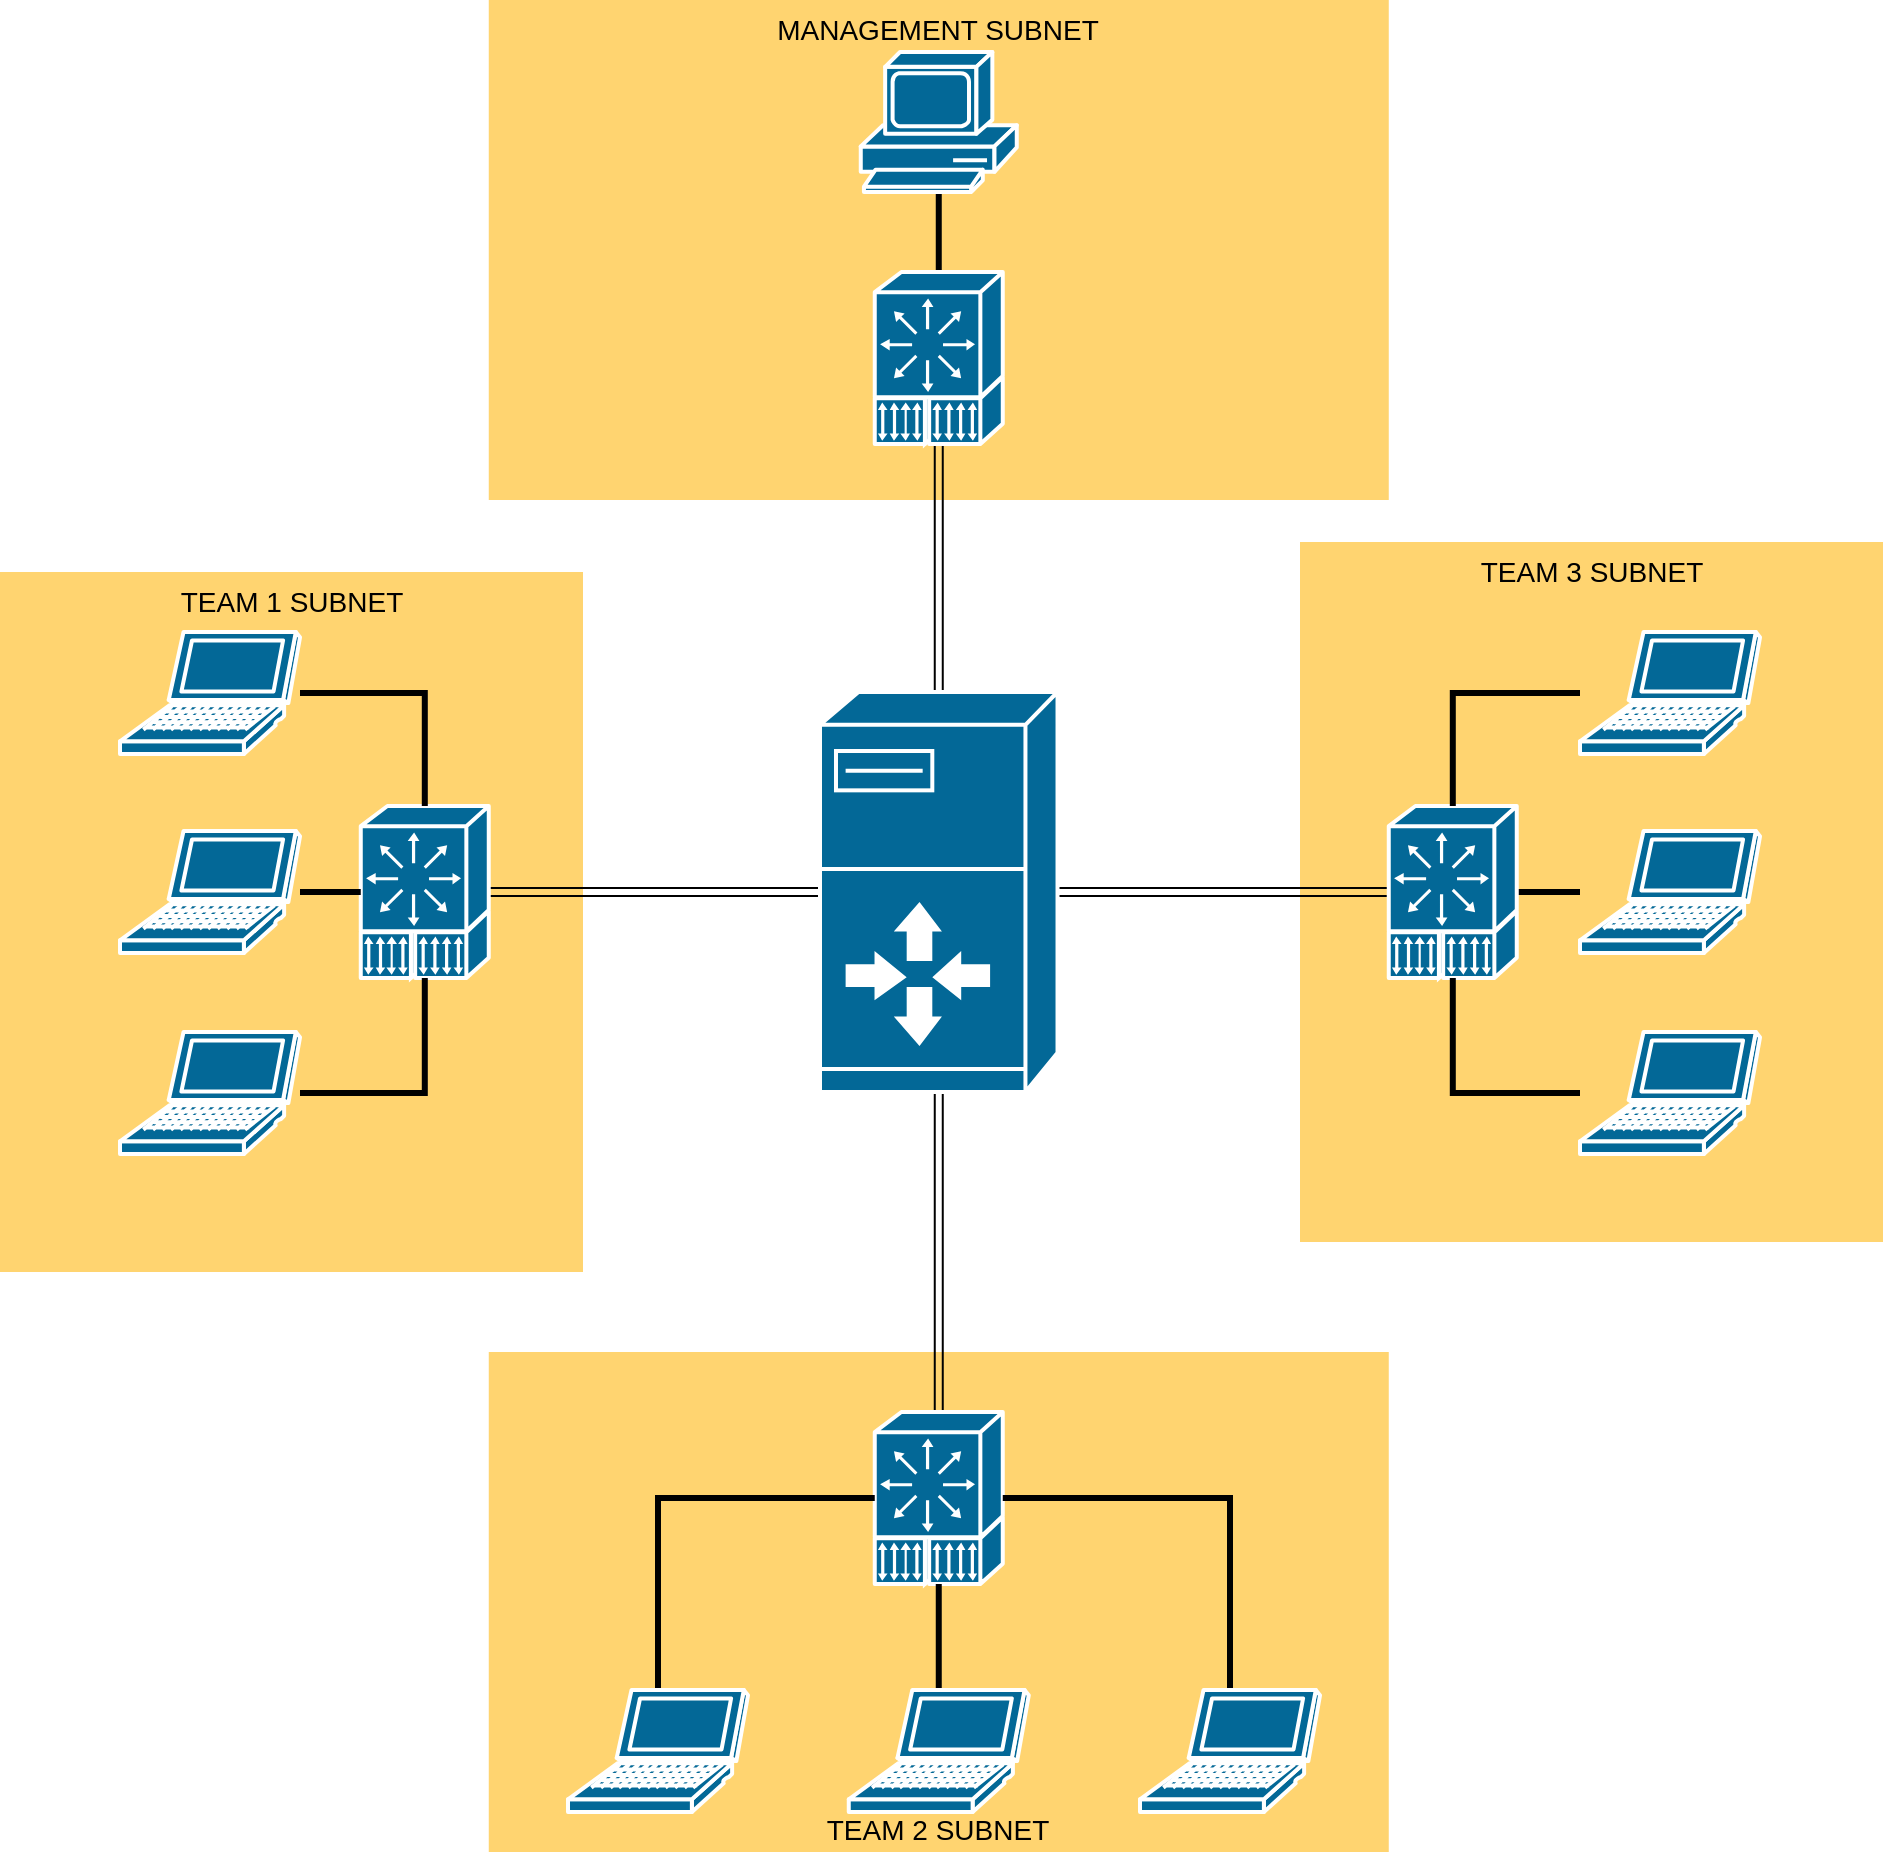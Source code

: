 <mxfile version="12.7.0" type="github"><diagram id="l5GeEBfZHHssQlTQPTFa" name="Page-1"><mxGraphModel dx="1944" dy="2143" grid="1" gridSize="10" guides="1" tooltips="1" connect="1" arrows="1" fold="1" page="1" pageScale="1" pageWidth="827" pageHeight="1169" math="0" shadow="0"><root><mxCell id="0"/><mxCell id="1" parent="0"/><mxCell id="af_4JqwX-g0Q7I4TWF5g-32" value="TEAM 2 SUBNET" style="whiteSpace=wrap;html=1;fillColor=#FFD470;gradientColor=none;fontSize=14;strokeColor=none;verticalAlign=bottom;flipV=0;flipH=0;align=center;labelPosition=center;verticalLabelPosition=middle;direction=south;aspect=fixed;" vertex="1" parent="1"><mxGeometry x="-225.62" y="230" width="450" height="250" as="geometry"/></mxCell><mxCell id="af_4JqwX-g0Q7I4TWF5g-33" value="TEAM 3 SUBNET" style="whiteSpace=wrap;html=1;fillColor=#FFD470;gradientColor=none;fontSize=14;strokeColor=none;verticalAlign=top;aspect=fixed;" vertex="1" parent="1"><mxGeometry x="180" y="-175" width="291.5" height="350" as="geometry"/></mxCell><mxCell id="af_4JqwX-g0Q7I4TWF5g-31" value="MANAGEMENT SUBNET" style="whiteSpace=wrap;html=1;fillColor=#FFD470;gradientColor=none;fontSize=14;strokeColor=none;verticalAlign=top;" vertex="1" parent="1"><mxGeometry x="-225.62" y="-446" width="450" height="250" as="geometry"/></mxCell><mxCell id="af_4JqwX-g0Q7I4TWF5g-30" value="TEAM 1 SUBNET" style="whiteSpace=wrap;html=1;fillColor=#FFD470;gradientColor=none;fontSize=14;strokeColor=none;verticalAlign=top;aspect=fixed;" vertex="1" parent="1"><mxGeometry x="-470" y="-160" width="291.5" height="350" as="geometry"/></mxCell><mxCell id="af_4JqwX-g0Q7I4TWF5g-16" value="" style="edgeStyle=orthogonalEdgeStyle;rounded=0;orthogonalLoop=1;jettySize=auto;html=1;shape=link;" edge="1" parent="1" source="af_4JqwX-g0Q7I4TWF5g-1" target="af_4JqwX-g0Q7I4TWF5g-14"><mxGeometry relative="1" as="geometry"/></mxCell><mxCell id="af_4JqwX-g0Q7I4TWF5g-17" value="" style="edgeStyle=orthogonalEdgeStyle;rounded=0;orthogonalLoop=1;jettySize=auto;html=1;shape=link;" edge="1" parent="1" source="af_4JqwX-g0Q7I4TWF5g-1" target="af_4JqwX-g0Q7I4TWF5g-13"><mxGeometry relative="1" as="geometry"/></mxCell><mxCell id="af_4JqwX-g0Q7I4TWF5g-18" value="" style="edgeStyle=orthogonalEdgeStyle;rounded=0;orthogonalLoop=1;jettySize=auto;html=1;shape=link;" edge="1" parent="1" source="af_4JqwX-g0Q7I4TWF5g-1" target="af_4JqwX-g0Q7I4TWF5g-12"><mxGeometry relative="1" as="geometry"/></mxCell><mxCell id="af_4JqwX-g0Q7I4TWF5g-19" value="" style="edgeStyle=orthogonalEdgeStyle;rounded=0;orthogonalLoop=1;jettySize=auto;html=1;shape=link;" edge="1" parent="1" source="af_4JqwX-g0Q7I4TWF5g-1" target="af_4JqwX-g0Q7I4TWF5g-11"><mxGeometry relative="1" as="geometry"/></mxCell><mxCell id="af_4JqwX-g0Q7I4TWF5g-1" value="" style="shape=mxgraph.cisco.servers.server_with_router;html=1;dashed=0;fillColor=#036897;strokeColor=#ffffff;strokeWidth=2;verticalLabelPosition=bottom;verticalAlign=top" vertex="1" parent="1"><mxGeometry x="-60" y="-100" width="118.76" height="200" as="geometry"/></mxCell><mxCell id="af_4JqwX-g0Q7I4TWF5g-91" value="" style="edgeStyle=orthogonalEdgeStyle;rounded=0;orthogonalLoop=1;jettySize=auto;html=1;endArrow=none;endFill=0;strokeWidth=3;" edge="1" parent="1" source="af_4JqwX-g0Q7I4TWF5g-11" target="af_4JqwX-g0Q7I4TWF5g-20"><mxGeometry relative="1" as="geometry"/></mxCell><mxCell id="af_4JqwX-g0Q7I4TWF5g-11" value="" style="shape=mxgraph.cisco.computers_and_peripherals.pc_adapter_card;html=1;dashed=0;fillColor=#036897;strokeColor=#ffffff;strokeWidth=2;verticalLabelPosition=bottom;verticalAlign=top" vertex="1" parent="1"><mxGeometry x="-32.62" y="-310" width="64" height="86" as="geometry"/></mxCell><mxCell id="af_4JqwX-g0Q7I4TWF5g-12" value="" style="shape=mxgraph.cisco.computers_and_peripherals.pc_adapter_card;html=1;dashed=0;fillColor=#036897;strokeColor=#ffffff;strokeWidth=2;verticalLabelPosition=bottom;verticalAlign=top" vertex="1" parent="1"><mxGeometry x="-289.62" y="-43" width="64" height="86" as="geometry"/></mxCell><mxCell id="af_4JqwX-g0Q7I4TWF5g-92" value="" style="edgeStyle=orthogonalEdgeStyle;rounded=0;orthogonalLoop=1;jettySize=auto;html=1;endArrow=none;endFill=0;strokeWidth=3;" edge="1" parent="1" source="af_4JqwX-g0Q7I4TWF5g-13" target="af_4JqwX-g0Q7I4TWF5g-44"><mxGeometry relative="1" as="geometry"/></mxCell><mxCell id="af_4JqwX-g0Q7I4TWF5g-13" value="" style="shape=mxgraph.cisco.computers_and_peripherals.pc_adapter_card;html=1;dashed=0;fillColor=#036897;strokeColor=#ffffff;strokeWidth=2;verticalLabelPosition=bottom;verticalAlign=top" vertex="1" parent="1"><mxGeometry x="224.38" y="-43" width="64" height="86" as="geometry"/></mxCell><mxCell id="af_4JqwX-g0Q7I4TWF5g-14" value="" style="shape=mxgraph.cisco.computers_and_peripherals.pc_adapter_card;html=1;dashed=0;fillColor=#036897;strokeColor=#ffffff;strokeWidth=2;verticalLabelPosition=bottom;verticalAlign=top" vertex="1" parent="1"><mxGeometry x="-32.62" y="260" width="64" height="86" as="geometry"/></mxCell><mxCell id="af_4JqwX-g0Q7I4TWF5g-20" value="" style="shape=mxgraph.cisco.computers_and_peripherals.pc;html=1;pointerEvents=1;dashed=0;fillColor=#036897;strokeColor=#ffffff;strokeWidth=2;verticalLabelPosition=bottom;verticalAlign=top;align=center;outlineConnect=0;" vertex="1" parent="1"><mxGeometry x="-39.62" y="-420" width="78" height="70" as="geometry"/></mxCell><mxCell id="af_4JqwX-g0Q7I4TWF5g-29" value="&lt;span style=&quot;color: rgba(0 , 0 , 0 , 0) ; font-family: monospace ; font-size: 0px&quot;&gt;%3CmxGraphModel%3E%3Croot%3E%3CmxCell%20id%3D%220%22%2F%3E%3CmxCell%20id%3D%221%22%20parent%3D%220%22%2F%3E%3CmxCell%20id%3D%222%22%20value%3D%22Enterprise%20Networks%22%20style%3D%22whiteSpace%3Dwrap%3Bhtml%3D1%3BfillColor%3D%23FFD470%3BgradientColor%3Dnone%3BfontSize%3D14%3BstrokeColor%3Dnone%3BverticalAlign%3Dtop%3B%22%20vertex%3D%221%22%20parent%3D%221%22%3E%3CmxGeometry%20x%3D%22170%22%20y%3D%22100%22%20width%3D%22317%22%20height%3D%22678%22%20as%3D%22geometry%22%2F%3E%3C%2FmxCell%3E%3C%2Froot%3E%3C%2FmxGraphModel%3E&lt;/span&gt;" style="text;html=1;align=center;verticalAlign=middle;resizable=0;points=[];autosize=1;" vertex="1" parent="1"><mxGeometry x="-278" y="-216" width="20" height="20" as="geometry"/></mxCell><mxCell id="af_4JqwX-g0Q7I4TWF5g-82" style="edgeStyle=orthogonalEdgeStyle;rounded=0;orthogonalLoop=1;jettySize=auto;html=1;endArrow=none;endFill=0;strokeWidth=3;sourcePortConstraint=north;" edge="1" parent="1" source="af_4JqwX-g0Q7I4TWF5g-34" target="af_4JqwX-g0Q7I4TWF5g-14"><mxGeometry relative="1" as="geometry"/></mxCell><mxCell id="af_4JqwX-g0Q7I4TWF5g-34" value="" style="shape=mxgraph.cisco.computers_and_peripherals.laptop;html=1;pointerEvents=1;dashed=0;fillColor=#036897;strokeColor=#ffffff;strokeWidth=2;verticalLabelPosition=bottom;verticalAlign=top;align=center;outlineConnect=0;" vertex="1" parent="1"><mxGeometry x="100" y="399" width="90" height="61" as="geometry"/></mxCell><mxCell id="af_4JqwX-g0Q7I4TWF5g-81" style="edgeStyle=orthogonalEdgeStyle;rounded=0;orthogonalLoop=1;jettySize=auto;html=1;endArrow=none;endFill=0;strokeWidth=3;targetPortConstraint=west;" edge="1" parent="1" source="af_4JqwX-g0Q7I4TWF5g-37" target="af_4JqwX-g0Q7I4TWF5g-14"><mxGeometry relative="1" as="geometry"/></mxCell><mxCell id="af_4JqwX-g0Q7I4TWF5g-37" value="" style="shape=mxgraph.cisco.computers_and_peripherals.laptop;html=1;pointerEvents=1;dashed=0;fillColor=#036897;strokeColor=#ffffff;strokeWidth=2;verticalLabelPosition=bottom;verticalAlign=top;align=center;outlineConnect=0;" vertex="1" parent="1"><mxGeometry x="-186" y="399" width="90" height="61" as="geometry"/></mxCell><mxCell id="af_4JqwX-g0Q7I4TWF5g-84" value="" style="edgeStyle=orthogonalEdgeStyle;rounded=0;orthogonalLoop=1;jettySize=auto;html=1;endArrow=none;endFill=0;strokeWidth=3;" edge="1" parent="1" source="af_4JqwX-g0Q7I4TWF5g-38" target="af_4JqwX-g0Q7I4TWF5g-14"><mxGeometry relative="1" as="geometry"/></mxCell><mxCell id="af_4JqwX-g0Q7I4TWF5g-38" value="" style="shape=mxgraph.cisco.computers_and_peripherals.laptop;html=1;pointerEvents=1;dashed=0;fillColor=#036897;strokeColor=#ffffff;strokeWidth=2;verticalLabelPosition=bottom;verticalAlign=top;align=center;outlineConnect=0;" vertex="1" parent="1"><mxGeometry x="-45.62" y="399" width="90" height="61" as="geometry"/></mxCell><mxCell id="af_4JqwX-g0Q7I4TWF5g-89" style="edgeStyle=orthogonalEdgeStyle;rounded=0;orthogonalLoop=1;jettySize=auto;html=1;endArrow=none;endFill=0;strokeWidth=3;" edge="1" parent="1" source="af_4JqwX-g0Q7I4TWF5g-39" target="af_4JqwX-g0Q7I4TWF5g-12"><mxGeometry relative="1" as="geometry"/></mxCell><mxCell id="af_4JqwX-g0Q7I4TWF5g-39" value="" style="shape=mxgraph.cisco.computers_and_peripherals.laptop;html=1;pointerEvents=1;dashed=0;fillColor=#036897;strokeColor=#ffffff;strokeWidth=2;verticalLabelPosition=bottom;verticalAlign=top;align=center;outlineConnect=0;" vertex="1" parent="1"><mxGeometry x="-410" y="70" width="90" height="61" as="geometry"/></mxCell><mxCell id="af_4JqwX-g0Q7I4TWF5g-85" style="edgeStyle=orthogonalEdgeStyle;rounded=0;orthogonalLoop=1;jettySize=auto;html=1;endArrow=none;endFill=0;strokeWidth=3;" edge="1" parent="1" source="af_4JqwX-g0Q7I4TWF5g-40" target="af_4JqwX-g0Q7I4TWF5g-12"><mxGeometry relative="1" as="geometry"/></mxCell><mxCell id="af_4JqwX-g0Q7I4TWF5g-40" value="" style="shape=mxgraph.cisco.computers_and_peripherals.laptop;html=1;pointerEvents=1;dashed=0;fillColor=#036897;strokeColor=#ffffff;strokeWidth=2;verticalLabelPosition=bottom;verticalAlign=top;align=center;outlineConnect=0;" vertex="1" parent="1"><mxGeometry x="-410" y="-130" width="90" height="61" as="geometry"/></mxCell><mxCell id="af_4JqwX-g0Q7I4TWF5g-100" value="" style="edgeStyle=orthogonalEdgeStyle;rounded=0;orthogonalLoop=1;jettySize=auto;html=1;endArrow=none;endFill=0;strokeWidth=3;" edge="1" parent="1" source="af_4JqwX-g0Q7I4TWF5g-41" target="af_4JqwX-g0Q7I4TWF5g-12"><mxGeometry relative="1" as="geometry"/></mxCell><mxCell id="af_4JqwX-g0Q7I4TWF5g-41" value="" style="shape=mxgraph.cisco.computers_and_peripherals.laptop;html=1;pointerEvents=1;dashed=0;fillColor=#036897;strokeColor=#ffffff;strokeWidth=2;verticalLabelPosition=bottom;verticalAlign=top;align=center;outlineConnect=0;" vertex="1" parent="1"><mxGeometry x="-410" y="-30.5" width="90" height="61" as="geometry"/></mxCell><mxCell id="af_4JqwX-g0Q7I4TWF5g-99" style="edgeStyle=orthogonalEdgeStyle;rounded=0;orthogonalLoop=1;jettySize=auto;html=1;endArrow=none;endFill=0;strokeWidth=3;" edge="1" parent="1" source="af_4JqwX-g0Q7I4TWF5g-42" target="af_4JqwX-g0Q7I4TWF5g-13"><mxGeometry relative="1" as="geometry"/></mxCell><mxCell id="af_4JqwX-g0Q7I4TWF5g-42" value="" style="shape=mxgraph.cisco.computers_and_peripherals.laptop;html=1;pointerEvents=1;dashed=0;fillColor=#036897;strokeColor=#ffffff;strokeWidth=2;verticalLabelPosition=bottom;verticalAlign=top;align=center;outlineConnect=0;" vertex="1" parent="1"><mxGeometry x="320" y="70" width="90" height="61" as="geometry"/></mxCell><mxCell id="af_4JqwX-g0Q7I4TWF5g-94" style="edgeStyle=orthogonalEdgeStyle;rounded=0;orthogonalLoop=1;jettySize=auto;html=1;endArrow=none;endFill=0;strokeWidth=3;" edge="1" parent="1" source="af_4JqwX-g0Q7I4TWF5g-43" target="af_4JqwX-g0Q7I4TWF5g-13"><mxGeometry relative="1" as="geometry"><mxPoint x="257" y="-60" as="targetPoint"/></mxGeometry></mxCell><mxCell id="af_4JqwX-g0Q7I4TWF5g-43" value="" style="shape=mxgraph.cisco.computers_and_peripherals.laptop;html=1;pointerEvents=1;dashed=0;fillColor=#036897;strokeColor=#ffffff;strokeWidth=2;verticalLabelPosition=bottom;verticalAlign=top;align=center;outlineConnect=0;" vertex="1" parent="1"><mxGeometry x="320" y="-130" width="90" height="61" as="geometry"/></mxCell><mxCell id="af_4JqwX-g0Q7I4TWF5g-44" value="" style="shape=mxgraph.cisco.computers_and_peripherals.laptop;html=1;pointerEvents=1;dashed=0;fillColor=#036897;strokeColor=#ffffff;strokeWidth=2;verticalLabelPosition=bottom;verticalAlign=top;align=center;outlineConnect=0;" vertex="1" parent="1"><mxGeometry x="320" y="-30.5" width="90" height="61" as="geometry"/></mxCell></root></mxGraphModel></diagram></mxfile>